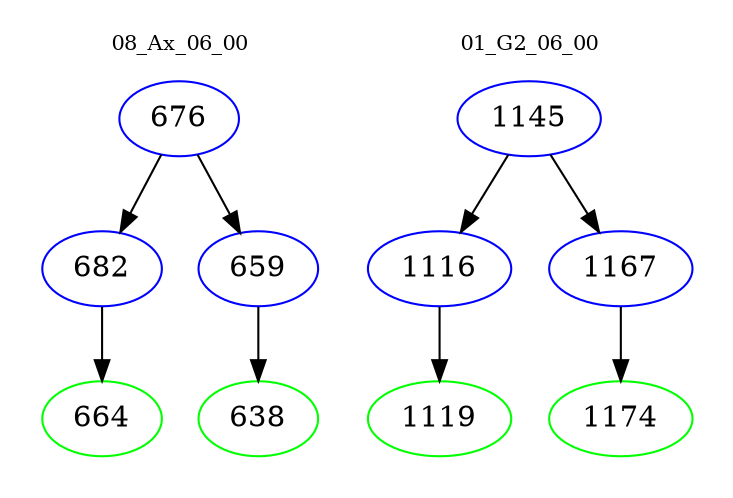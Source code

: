 digraph{
subgraph cluster_0 {
color = white
label = "08_Ax_06_00";
fontsize=10;
T0_676 [label="676", color="blue"]
T0_676 -> T0_682 [color="black"]
T0_682 [label="682", color="blue"]
T0_682 -> T0_664 [color="black"]
T0_664 [label="664", color="green"]
T0_676 -> T0_659 [color="black"]
T0_659 [label="659", color="blue"]
T0_659 -> T0_638 [color="black"]
T0_638 [label="638", color="green"]
}
subgraph cluster_1 {
color = white
label = "01_G2_06_00";
fontsize=10;
T1_1145 [label="1145", color="blue"]
T1_1145 -> T1_1116 [color="black"]
T1_1116 [label="1116", color="blue"]
T1_1116 -> T1_1119 [color="black"]
T1_1119 [label="1119", color="green"]
T1_1145 -> T1_1167 [color="black"]
T1_1167 [label="1167", color="blue"]
T1_1167 -> T1_1174 [color="black"]
T1_1174 [label="1174", color="green"]
}
}
